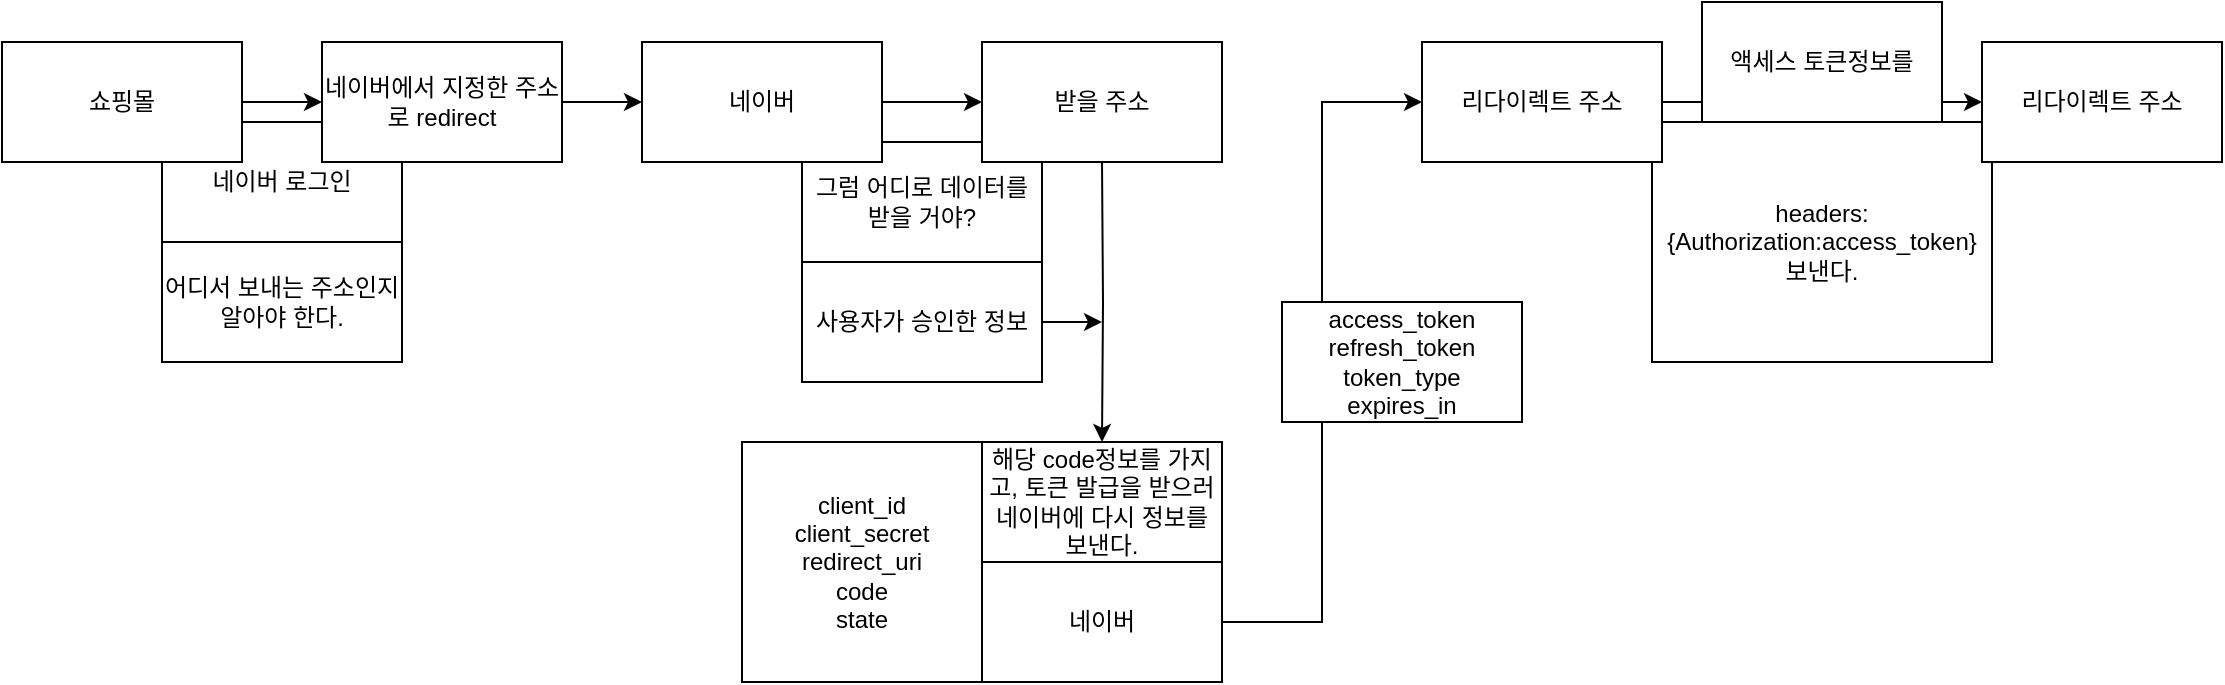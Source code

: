 <mxfile version="22.1.15" type="device">
  <diagram name="소셜 로그인" id="TN2zka1AHVP8bNWXJFpp">
    <mxGraphModel dx="712" dy="828" grid="1" gridSize="10" guides="1" tooltips="1" connect="1" arrows="1" fold="1" page="1" pageScale="1" pageWidth="827" pageHeight="1169" math="0" shadow="0">
      <root>
        <mxCell id="0" />
        <mxCell id="1" parent="0" />
        <mxCell id="-JsQwMK9fbziDK56vjGl-24" value="headers:{Authorization:access_token}&lt;br&gt;보낸다." style="whiteSpace=wrap;html=1;" vertex="1" parent="1">
          <mxGeometry x="965" y="250" width="170" height="120" as="geometry" />
        </mxCell>
        <mxCell id="-JsQwMK9fbziDK56vjGl-7" value="그럼 어디로 데이터를 받을 거야?" style="whiteSpace=wrap;html=1;" vertex="1" parent="1">
          <mxGeometry x="540" y="260" width="120" height="60" as="geometry" />
        </mxCell>
        <mxCell id="-JsQwMK9fbziDK56vjGl-2" value="네이버 로그인" style="whiteSpace=wrap;html=1;" vertex="1" parent="1">
          <mxGeometry x="220" y="250" width="120" height="60" as="geometry" />
        </mxCell>
        <mxCell id="-JsQwMK9fbziDK56vjGl-4" style="edgeStyle=orthogonalEdgeStyle;rounded=0;orthogonalLoop=1;jettySize=auto;html=1;entryX=0;entryY=0.5;entryDx=0;entryDy=0;" edge="1" parent="1" source="EurJB_6bfeaoLnoIll2f-1" target="-JsQwMK9fbziDK56vjGl-3">
          <mxGeometry relative="1" as="geometry" />
        </mxCell>
        <mxCell id="EurJB_6bfeaoLnoIll2f-1" value="네이버에서 지정한 주소로 redirect" style="whiteSpace=wrap;html=1;" parent="1" vertex="1">
          <mxGeometry x="300" y="210" width="120" height="60" as="geometry" />
        </mxCell>
        <mxCell id="-JsQwMK9fbziDK56vjGl-5" style="edgeStyle=orthogonalEdgeStyle;rounded=0;orthogonalLoop=1;jettySize=auto;html=1;entryX=0;entryY=0.5;entryDx=0;entryDy=0;" edge="1" parent="1" source="-JsQwMK9fbziDK56vjGl-1" target="EurJB_6bfeaoLnoIll2f-1">
          <mxGeometry relative="1" as="geometry" />
        </mxCell>
        <mxCell id="-JsQwMK9fbziDK56vjGl-1" value="쇼핑몰" style="whiteSpace=wrap;html=1;" vertex="1" parent="1">
          <mxGeometry x="140" y="210" width="120" height="60" as="geometry" />
        </mxCell>
        <mxCell id="-JsQwMK9fbziDK56vjGl-9" style="edgeStyle=orthogonalEdgeStyle;rounded=0;orthogonalLoop=1;jettySize=auto;html=1;entryX=0;entryY=0.5;entryDx=0;entryDy=0;" edge="1" parent="1" source="-JsQwMK9fbziDK56vjGl-3" target="-JsQwMK9fbziDK56vjGl-8">
          <mxGeometry relative="1" as="geometry" />
        </mxCell>
        <mxCell id="-JsQwMK9fbziDK56vjGl-3" value="네이버" style="whiteSpace=wrap;html=1;" vertex="1" parent="1">
          <mxGeometry x="460" y="210" width="120" height="60" as="geometry" />
        </mxCell>
        <mxCell id="-JsQwMK9fbziDK56vjGl-6" value="어디서 보내는 주소인지 알아야 한다." style="whiteSpace=wrap;html=1;" vertex="1" parent="1">
          <mxGeometry x="220" y="310" width="120" height="60" as="geometry" />
        </mxCell>
        <mxCell id="-JsQwMK9fbziDK56vjGl-8" value="받을 주소" style="whiteSpace=wrap;html=1;" vertex="1" parent="1">
          <mxGeometry x="630" y="210" width="120" height="60" as="geometry" />
        </mxCell>
        <mxCell id="-JsQwMK9fbziDK56vjGl-15" style="edgeStyle=orthogonalEdgeStyle;rounded=0;orthogonalLoop=1;jettySize=auto;html=1;" edge="1" parent="1" source="-JsQwMK9fbziDK56vjGl-10">
          <mxGeometry relative="1" as="geometry">
            <mxPoint x="690" y="350" as="targetPoint" />
          </mxGeometry>
        </mxCell>
        <mxCell id="-JsQwMK9fbziDK56vjGl-10" value="사용자가 승인한 정보" style="whiteSpace=wrap;html=1;" vertex="1" parent="1">
          <mxGeometry x="540" y="320" width="120" height="60" as="geometry" />
        </mxCell>
        <mxCell id="-JsQwMK9fbziDK56vjGl-13" style="edgeStyle=orthogonalEdgeStyle;rounded=0;orthogonalLoop=1;jettySize=auto;html=1;entryX=0.5;entryY=0;entryDx=0;entryDy=0;" edge="1" parent="1" target="-JsQwMK9fbziDK56vjGl-14">
          <mxGeometry relative="1" as="geometry">
            <mxPoint x="690" y="270" as="sourcePoint" />
          </mxGeometry>
        </mxCell>
        <mxCell id="-JsQwMK9fbziDK56vjGl-14" value="해당 code정보를 가지고, 토큰 발급을 받으러 네이버에 다시 정보를 보낸다." style="whiteSpace=wrap;html=1;" vertex="1" parent="1">
          <mxGeometry x="630" y="410" width="120" height="60" as="geometry" />
        </mxCell>
        <mxCell id="-JsQwMK9fbziDK56vjGl-19" style="edgeStyle=orthogonalEdgeStyle;rounded=0;orthogonalLoop=1;jettySize=auto;html=1;entryX=0;entryY=0.5;entryDx=0;entryDy=0;" edge="1" parent="1" source="-JsQwMK9fbziDK56vjGl-16" target="-JsQwMK9fbziDK56vjGl-18">
          <mxGeometry relative="1" as="geometry" />
        </mxCell>
        <mxCell id="-JsQwMK9fbziDK56vjGl-16" value="네이버" style="whiteSpace=wrap;html=1;" vertex="1" parent="1">
          <mxGeometry x="630" y="470" width="120" height="60" as="geometry" />
        </mxCell>
        <mxCell id="-JsQwMK9fbziDK56vjGl-17" value="client_id&lt;br&gt;client_secret&lt;br&gt;redirect_uri&lt;br&gt;code&lt;br&gt;state" style="whiteSpace=wrap;html=1;" vertex="1" parent="1">
          <mxGeometry x="510" y="410" width="120" height="120" as="geometry" />
        </mxCell>
        <mxCell id="-JsQwMK9fbziDK56vjGl-22" style="edgeStyle=orthogonalEdgeStyle;rounded=0;orthogonalLoop=1;jettySize=auto;html=1;" edge="1" parent="1" source="-JsQwMK9fbziDK56vjGl-18" target="-JsQwMK9fbziDK56vjGl-21">
          <mxGeometry relative="1" as="geometry" />
        </mxCell>
        <mxCell id="-JsQwMK9fbziDK56vjGl-18" value="리다이렉트 주소" style="whiteSpace=wrap;html=1;" vertex="1" parent="1">
          <mxGeometry x="850" y="210" width="120" height="60" as="geometry" />
        </mxCell>
        <mxCell id="-JsQwMK9fbziDK56vjGl-20" value="access_token&lt;br&gt;refresh_token&lt;br&gt;token_type&lt;br&gt;expires_in" style="whiteSpace=wrap;html=1;" vertex="1" parent="1">
          <mxGeometry x="780" y="340" width="120" height="60" as="geometry" />
        </mxCell>
        <mxCell id="-JsQwMK9fbziDK56vjGl-21" value="리다이렉트 주소" style="whiteSpace=wrap;html=1;" vertex="1" parent="1">
          <mxGeometry x="1130" y="210" width="120" height="60" as="geometry" />
        </mxCell>
        <mxCell id="-JsQwMK9fbziDK56vjGl-23" value="액세스 토큰정보를" style="whiteSpace=wrap;html=1;" vertex="1" parent="1">
          <mxGeometry x="990" y="190" width="120" height="60" as="geometry" />
        </mxCell>
      </root>
    </mxGraphModel>
  </diagram>
</mxfile>

